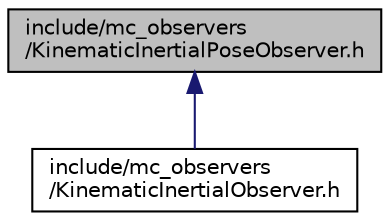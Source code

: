digraph "include/mc_observers/KinematicInertialPoseObserver.h"
{
 // INTERACTIVE_SVG=YES
  edge [fontname="Helvetica",fontsize="10",labelfontname="Helvetica",labelfontsize="10"];
  node [fontname="Helvetica",fontsize="10",shape=record];
  Node76 [label="include/mc_observers\l/KinematicInertialPoseObserver.h",height=0.2,width=0.4,color="black", fillcolor="grey75", style="filled", fontcolor="black"];
  Node76 -> Node77 [dir="back",color="midnightblue",fontsize="10",style="solid",fontname="Helvetica"];
  Node77 [label="include/mc_observers\l/KinematicInertialObserver.h",height=0.2,width=0.4,color="black", fillcolor="white", style="filled",URL="$KinematicInertialObserver_8h.html"];
}
